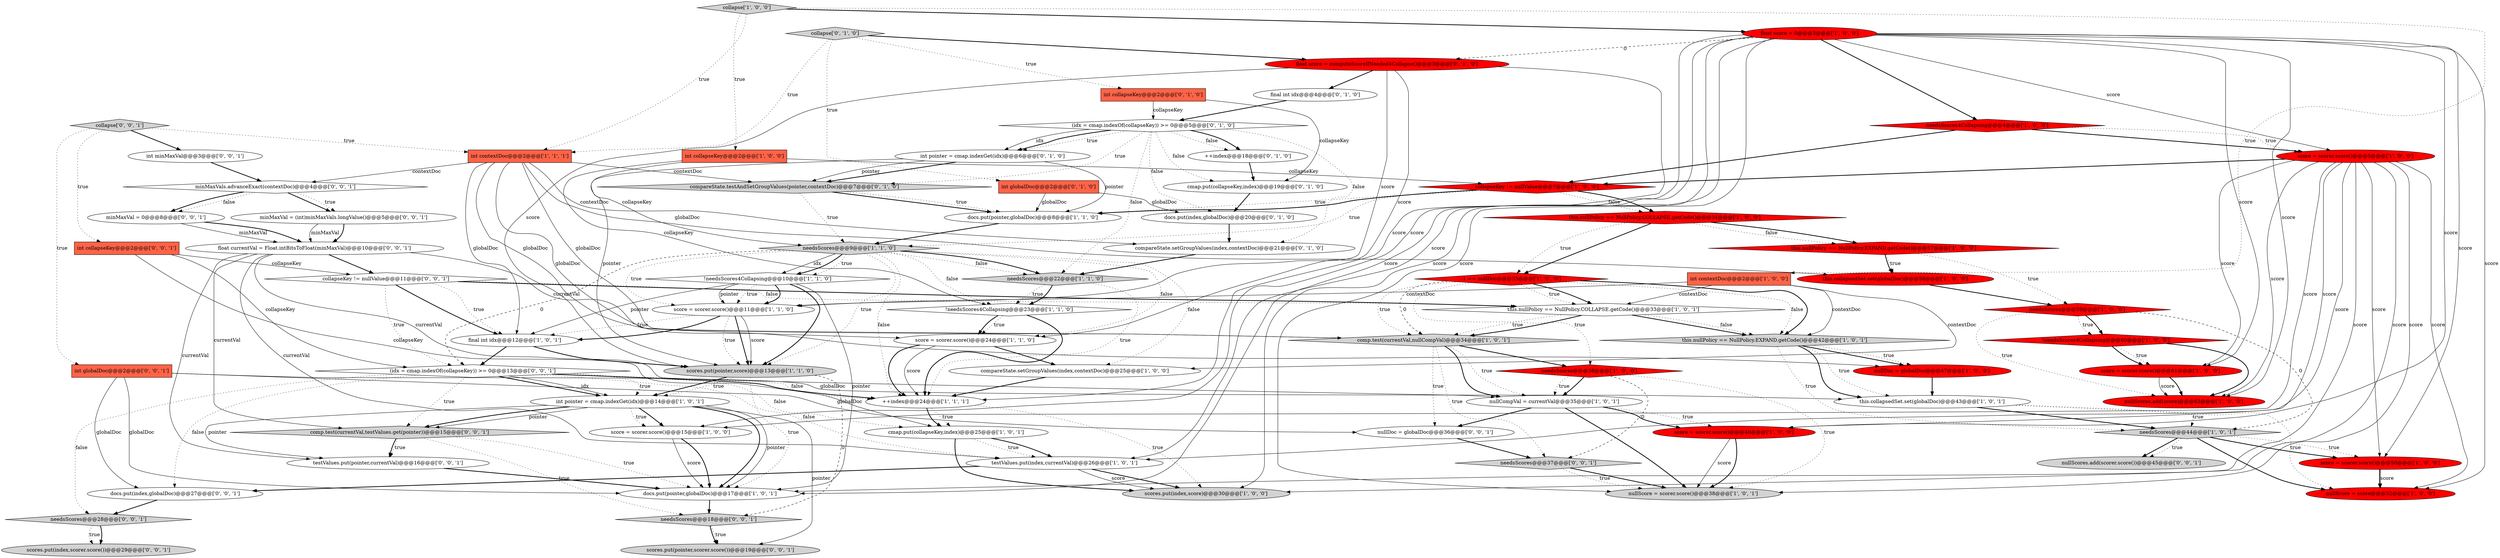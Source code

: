 digraph {
48 [style = filled, label = "int pointer = cmap.indexGet(idx)@@@6@@@['0', '1', '0']", fillcolor = white, shape = ellipse image = "AAA0AAABBB2BBB"];
22 [style = filled, label = "int pointer = cmap.indexGet(idx)@@@14@@@['1', '0', '1']", fillcolor = white, shape = ellipse image = "AAA0AAABBB1BBB"];
12 [style = filled, label = "nullScore = score@@@52@@@['1', '0', '0']", fillcolor = red, shape = ellipse image = "AAA1AAABBB1BBB"];
34 [style = filled, label = "score = scorer.score()@@@11@@@['1', '1', '0']", fillcolor = white, shape = ellipse image = "AAA0AAABBB1BBB"];
73 [style = filled, label = "collapse['0', '0', '1']", fillcolor = lightgray, shape = diamond image = "AAA0AAABBB3BBB"];
47 [style = filled, label = "float score = computeScoreIfNeeded4Collapse()@@@3@@@['0', '1', '0']", fillcolor = red, shape = ellipse image = "AAA1AAABBB2BBB"];
30 [style = filled, label = "int collapseKey@@@2@@@['1', '0', '0']", fillcolor = tomato, shape = box image = "AAA0AAABBB1BBB"];
19 [style = filled, label = "!needsScores4Collapsing@@@60@@@['1', '0', '0']", fillcolor = red, shape = diamond image = "AAA1AAABBB1BBB"];
75 [style = filled, label = "docs.put(index,globalDoc)@@@27@@@['0', '0', '1']", fillcolor = white, shape = ellipse image = "AAA0AAABBB3BBB"];
26 [style = filled, label = "float score = 0@@@3@@@['1', '0', '0']", fillcolor = red, shape = ellipse image = "AAA1AAABBB1BBB"];
45 [style = filled, label = "compareState.testAndSetGroupValues(pointer,contextDoc)@@@7@@@['0', '1', '0']", fillcolor = lightgray, shape = diamond image = "AAA0AAABBB2BBB"];
52 [style = filled, label = "docs.put(index,globalDoc)@@@20@@@['0', '1', '0']", fillcolor = white, shape = ellipse image = "AAA0AAABBB2BBB"];
54 [style = filled, label = "compareState.setGroupValues(index,contextDoc)@@@21@@@['0', '1', '0']", fillcolor = white, shape = ellipse image = "AAA0AAABBB2BBB"];
5 [style = filled, label = "needsScores@@@38@@@['1', '0', '0']", fillcolor = red, shape = diamond image = "AAA1AAABBB1BBB"];
15 [style = filled, label = "!needsScores4Collapsing@@@23@@@['1', '1', '0']", fillcolor = white, shape = diamond image = "AAA0AAABBB1BBB"];
14 [style = filled, label = "score = scorer.score()@@@24@@@['1', '1', '0']", fillcolor = white, shape = ellipse image = "AAA0AAABBB1BBB"];
46 [style = filled, label = "(idx = cmap.indexOf(collapseKey)) >= 0@@@5@@@['0', '1', '0']", fillcolor = white, shape = diamond image = "AAA0AAABBB2BBB"];
74 [style = filled, label = "collapseKey != nullValue@@@11@@@['0', '0', '1']", fillcolor = white, shape = diamond image = "AAA0AAABBB3BBB"];
11 [style = filled, label = "scores.put(pointer,score)@@@13@@@['1', '1', '0']", fillcolor = lightgray, shape = ellipse image = "AAA0AAABBB1BBB"];
63 [style = filled, label = "needsScores@@@18@@@['0', '0', '1']", fillcolor = lightgray, shape = diamond image = "AAA0AAABBB3BBB"];
40 [style = filled, label = "score = scorer.score()@@@15@@@['1', '0', '0']", fillcolor = white, shape = ellipse image = "AAA0AAABBB1BBB"];
59 [style = filled, label = "nullScores.add(scorer.score())@@@45@@@['0', '0', '1']", fillcolor = lightgray, shape = ellipse image = "AAA0AAABBB3BBB"];
25 [style = filled, label = "nullScore = scorer.score()@@@38@@@['1', '0', '1']", fillcolor = lightgray, shape = ellipse image = "AAA0AAABBB1BBB"];
29 [style = filled, label = "testValues.put(index,currentVal)@@@26@@@['1', '0', '1']", fillcolor = white, shape = ellipse image = "AAA0AAABBB1BBB"];
37 [style = filled, label = "docs.put(pointer,globalDoc)@@@17@@@['1', '0', '1']", fillcolor = white, shape = ellipse image = "AAA0AAABBB1BBB"];
53 [style = filled, label = "int collapseKey@@@2@@@['0', '1', '0']", fillcolor = tomato, shape = box image = "AAA0AAABBB2BBB"];
17 [style = filled, label = "score = scorer.score()@@@50@@@['1', '0', '0']", fillcolor = red, shape = ellipse image = "AAA1AAABBB1BBB"];
50 [style = filled, label = "final int idx@@@4@@@['0', '1', '0']", fillcolor = white, shape = ellipse image = "AAA0AAABBB2BBB"];
9 [style = filled, label = "score = scorer.score()@@@40@@@['1', '0', '0']", fillcolor = red, shape = ellipse image = "AAA1AAABBB1BBB"];
16 [style = filled, label = "cmap.put(collapseKey,index)@@@25@@@['1', '0', '1']", fillcolor = white, shape = ellipse image = "AAA0AAABBB1BBB"];
20 [style = filled, label = "collapseKey != nullValue@@@7@@@['1', '0', '0']", fillcolor = red, shape = diamond image = "AAA1AAABBB1BBB"];
43 [style = filled, label = "scores.put(index,score)@@@30@@@['1', '0', '0']", fillcolor = lightgray, shape = ellipse image = "AAA0AAABBB1BBB"];
35 [style = filled, label = "docs.put(pointer,globalDoc)@@@8@@@['1', '1', '0']", fillcolor = white, shape = ellipse image = "AAA0AAABBB1BBB"];
49 [style = filled, label = "++index@@@18@@@['0', '1', '0']", fillcolor = white, shape = ellipse image = "AAA0AAABBB2BBB"];
68 [style = filled, label = "minMaxVal = (int)minMaxVals.longValue()@@@5@@@['0', '0', '1']", fillcolor = white, shape = ellipse image = "AAA0AAABBB3BBB"];
31 [style = filled, label = "needsScores@@@9@@@['1', '1', '0']", fillcolor = lightgray, shape = diamond image = "AAA0AAABBB1BBB"];
6 [style = filled, label = "needsScores@@@22@@@['1', '1', '0']", fillcolor = lightgray, shape = diamond image = "AAA0AAABBB1BBB"];
36 [style = filled, label = "nullScores.add(score)@@@63@@@['1', '0', '0']", fillcolor = red, shape = ellipse image = "AAA1AAABBB1BBB"];
7 [style = filled, label = "score = scorer.score()@@@5@@@['1', '0', '0']", fillcolor = red, shape = ellipse image = "AAA1AAABBB1BBB"];
61 [style = filled, label = "testValues.put(pointer,currentVal)@@@16@@@['0', '0', '1']", fillcolor = white, shape = ellipse image = "AAA0AAABBB3BBB"];
66 [style = filled, label = "int collapseKey@@@2@@@['0', '0', '1']", fillcolor = tomato, shape = box image = "AAA0AAABBB3BBB"];
67 [style = filled, label = "needsScores@@@37@@@['0', '0', '1']", fillcolor = lightgray, shape = diamond image = "AAA0AAABBB3BBB"];
70 [style = filled, label = "minMaxVal = 0@@@8@@@['0', '0', '1']", fillcolor = white, shape = ellipse image = "AAA0AAABBB3BBB"];
24 [style = filled, label = "compareState.setGroupValues(index,contextDoc)@@@25@@@['1', '0', '0']", fillcolor = white, shape = ellipse image = "AAA0AAABBB1BBB"];
2 [style = filled, label = "this.collapsedSet.set(globalDoc)@@@58@@@['1', '0', '0']", fillcolor = red, shape = ellipse image = "AAA1AAABBB1BBB"];
51 [style = filled, label = "collapse['0', '1', '0']", fillcolor = lightgray, shape = diamond image = "AAA0AAABBB2BBB"];
38 [style = filled, label = "this.nullPolicy == NullPolicy.COLLAPSE.getCode()@@@33@@@['1', '0', '1']", fillcolor = white, shape = diamond image = "AAA0AAABBB1BBB"];
57 [style = filled, label = "nullDoc = globalDoc@@@36@@@['0', '0', '1']", fillcolor = white, shape = ellipse image = "AAA0AAABBB3BBB"];
8 [style = filled, label = "++index@@@24@@@['1', '1', '1']", fillcolor = white, shape = ellipse image = "AAA0AAABBB1BBB"];
33 [style = filled, label = "collapse['1', '0', '0']", fillcolor = lightgray, shape = diamond image = "AAA0AAABBB1BBB"];
69 [style = filled, label = "needsScores@@@28@@@['0', '0', '1']", fillcolor = lightgray, shape = diamond image = "AAA0AAABBB3BBB"];
13 [style = filled, label = "this.collapsedSet.set(globalDoc)@@@43@@@['1', '0', '1']", fillcolor = white, shape = ellipse image = "AAA0AAABBB1BBB"];
4 [style = filled, label = "score = scorer.score()@@@61@@@['1', '0', '0']", fillcolor = red, shape = ellipse image = "AAA1AAABBB1BBB"];
41 [style = filled, label = "comp.test(currentVal,nullCompVal)@@@34@@@['1', '0', '1']", fillcolor = lightgray, shape = diamond image = "AAA0AAABBB1BBB"];
60 [style = filled, label = "int minMaxVal@@@3@@@['0', '0', '1']", fillcolor = white, shape = ellipse image = "AAA0AAABBB3BBB"];
18 [style = filled, label = "int contextDoc@@@2@@@['1', '0', '0']", fillcolor = tomato, shape = box image = "AAA0AAABBB1BBB"];
27 [style = filled, label = "-1 == nullDoc@@@35@@@['1', '0', '0']", fillcolor = red, shape = diamond image = "AAA1AAABBB1BBB"];
28 [style = filled, label = "nullDoc = globalDoc@@@47@@@['1', '0', '0']", fillcolor = red, shape = ellipse image = "AAA1AAABBB1BBB"];
76 [style = filled, label = "scores.put(pointer,scorer.score())@@@19@@@['0', '0', '1']", fillcolor = lightgray, shape = ellipse image = "AAA0AAABBB3BBB"];
72 [style = filled, label = "comp.test(currentVal,testValues.get(pointer))@@@15@@@['0', '0', '1']", fillcolor = lightgray, shape = diamond image = "AAA0AAABBB3BBB"];
23 [style = filled, label = "!needsScores4Collapsing@@@10@@@['1', '1', '0']", fillcolor = white, shape = diamond image = "AAA0AAABBB1BBB"];
55 [style = filled, label = "int globalDoc@@@2@@@['0', '1', '0']", fillcolor = tomato, shape = box image = "AAA0AAABBB2BBB"];
0 [style = filled, label = "needsScores4Collapsing@@@4@@@['1', '0', '0']", fillcolor = red, shape = diamond image = "AAA1AAABBB1BBB"];
32 [style = filled, label = "final int idx@@@12@@@['1', '0', '1']", fillcolor = white, shape = ellipse image = "AAA0AAABBB1BBB"];
62 [style = filled, label = "float currentVal = Float.intBitsToFloat(minMaxVal)@@@10@@@['0', '0', '1']", fillcolor = white, shape = ellipse image = "AAA0AAABBB3BBB"];
3 [style = filled, label = "nullCompVal = currentVal@@@35@@@['1', '0', '1']", fillcolor = white, shape = ellipse image = "AAA0AAABBB1BBB"];
65 [style = filled, label = "minMaxVals.advanceExact(contextDoc)@@@4@@@['0', '0', '1']", fillcolor = white, shape = diamond image = "AAA0AAABBB3BBB"];
58 [style = filled, label = "int globalDoc@@@2@@@['0', '0', '1']", fillcolor = tomato, shape = box image = "AAA0AAABBB3BBB"];
39 [style = filled, label = "this.nullPolicy == NullPolicy.EXPAND.getCode()@@@42@@@['1', '0', '1']", fillcolor = lightgray, shape = diamond image = "AAA0AAABBB1BBB"];
42 [style = filled, label = "needsScores@@@59@@@['1', '0', '0']", fillcolor = red, shape = diamond image = "AAA1AAABBB1BBB"];
71 [style = filled, label = "(idx = cmap.indexOf(collapseKey)) >= 0@@@13@@@['0', '0', '1']", fillcolor = white, shape = diamond image = "AAA0AAABBB3BBB"];
64 [style = filled, label = "scores.put(index,scorer.score())@@@29@@@['0', '0', '1']", fillcolor = lightgray, shape = ellipse image = "AAA0AAABBB3BBB"];
44 [style = filled, label = "int contextDoc@@@2@@@['1', '1', '1']", fillcolor = tomato, shape = box image = "AAA0AAABBB1BBB"];
1 [style = filled, label = "this.nullPolicy == NullPolicy.COLLAPSE.getCode()@@@34@@@['1', '0', '0']", fillcolor = red, shape = diamond image = "AAA1AAABBB1BBB"];
56 [style = filled, label = "cmap.put(collapseKey,index)@@@19@@@['0', '1', '0']", fillcolor = white, shape = ellipse image = "AAA0AAABBB2BBB"];
10 [style = filled, label = "needsScores@@@44@@@['1', '0', '1']", fillcolor = lightgray, shape = diamond image = "AAA0AAABBB1BBB"];
21 [style = filled, label = "this.nullPolicy == NullPolicy.EXPAND.getCode()@@@57@@@['1', '0', '0']", fillcolor = red, shape = diamond image = "AAA1AAABBB1BBB"];
7->37 [style = solid, label="score"];
5->3 [style = bold, label=""];
26->43 [style = solid, label="score"];
14->24 [style = bold, label=""];
8->16 [style = bold, label=""];
20->1 [style = dotted, label="false"];
27->38 [style = bold, label=""];
62->61 [style = solid, label="currentVal"];
56->52 [style = bold, label=""];
61->37 [style = bold, label=""];
67->25 [style = bold, label=""];
22->37 [style = bold, label=""];
38->41 [style = dotted, label="true"];
7->43 [style = solid, label="score"];
40->37 [style = solid, label="score"];
1->27 [style = bold, label=""];
8->16 [style = dotted, label="true"];
71->8 [style = dotted, label="false"];
44->45 [style = solid, label="contextDoc"];
10->17 [style = bold, label=""];
19->36 [style = bold, label=""];
38->41 [style = bold, label=""];
31->24 [style = dotted, label="false"];
46->48 [style = solid, label="idx"];
13->10 [style = dotted, label="true"];
46->48 [style = bold, label=""];
38->39 [style = bold, label=""];
47->14 [style = solid, label="score"];
23->32 [style = solid, label="pointer"];
18->34 [style = solid, label="contextDoc"];
48->35 [style = solid, label="pointer"];
23->37 [style = solid, label="pointer"];
26->37 [style = solid, label="score"];
30->20 [style = solid, label="collapseKey"];
21->2 [style = bold, label=""];
42->19 [style = dotted, label="true"];
57->67 [style = bold, label=""];
31->6 [style = bold, label=""];
10->12 [style = bold, label=""];
1->21 [style = bold, label=""];
20->31 [style = dotted, label="true"];
74->38 [style = dotted, label="false"];
65->68 [style = bold, label=""];
51->47 [style = bold, label=""];
46->48 [style = dotted, label="true"];
38->39 [style = dotted, label="false"];
74->71 [style = dotted, label="true"];
31->34 [style = dotted, label="true"];
44->32 [style = solid, label="globalDoc"];
16->43 [style = bold, label=""];
29->43 [style = bold, label=""];
51->55 [style = dotted, label="true"];
26->36 [style = solid, label="score"];
49->56 [style = bold, label=""];
54->6 [style = bold, label=""];
34->32 [style = bold, label=""];
60->65 [style = bold, label=""];
26->12 [style = solid, label="score"];
47->11 [style = solid, label="score"];
4->36 [style = bold, label=""];
46->52 [style = dotted, label="false"];
51->53 [style = dotted, label="true"];
30->15 [style = solid, label="collapseKey"];
26->4 [style = solid, label="score"];
32->11 [style = bold, label=""];
45->35 [style = bold, label=""];
73->60 [style = bold, label=""];
1->27 [style = dotted, label="true"];
40->37 [style = bold, label=""];
42->19 [style = bold, label=""];
0->7 [style = dotted, label="true"];
6->15 [style = dotted, label="true"];
63->76 [style = dotted, label="true"];
44->2 [style = solid, label="globalDoc"];
35->31 [style = bold, label=""];
21->42 [style = dotted, label="true"];
71->29 [style = dotted, label="false"];
41->67 [style = dotted, label="true"];
29->43 [style = solid, label="score"];
17->12 [style = solid, label="score"];
31->8 [style = dotted, label="false"];
11->37 [style = dotted, label="true"];
62->41 [style = solid, label="currentVal"];
58->57 [style = solid, label="globalDoc"];
71->72 [style = dotted, label="true"];
73->66 [style = dotted, label="true"];
34->11 [style = solid, label="score"];
10->59 [style = bold, label=""];
46->56 [style = dotted, label="false"];
16->29 [style = bold, label=""];
7->9 [style = solid, label="score"];
33->44 [style = dotted, label="true"];
67->25 [style = dotted, label="true"];
42->36 [style = dotted, label="true"];
26->47 [style = dashed, label="0"];
69->64 [style = bold, label=""];
27->41 [style = dotted, label="true"];
46->6 [style = dotted, label="false"];
75->69 [style = bold, label=""];
42->10 [style = dashed, label="0"];
5->3 [style = dotted, label="true"];
31->11 [style = dotted, label="true"];
15->14 [style = dotted, label="true"];
47->34 [style = solid, label="score"];
47->8 [style = solid, label="score"];
5->67 [style = dashed, label="0"];
55->52 [style = solid, label="globalDoc"];
0->7 [style = bold, label=""];
22->72 [style = solid, label="pointer"];
74->32 [style = dotted, label="true"];
44->65 [style = solid, label="contextDoc"];
26->0 [style = bold, label=""];
8->43 [style = dotted, label="true"];
70->62 [style = solid, label="minMaxVal"];
22->76 [style = solid, label="pointer"];
44->54 [style = solid, label="contextDoc"];
7->12 [style = solid, label="score"];
72->61 [style = bold, label=""];
5->25 [style = dotted, label="true"];
19->4 [style = dotted, label="true"];
31->23 [style = dotted, label="true"];
1->21 [style = dotted, label="false"];
71->22 [style = dotted, label="true"];
72->37 [style = dotted, label="true"];
37->63 [style = bold, label=""];
33->18 [style = dotted, label="true"];
46->45 [style = dotted, label="true"];
41->57 [style = dotted, label="true"];
62->72 [style = solid, label="currentVal"];
74->38 [style = bold, label=""];
0->20 [style = bold, label=""];
39->10 [style = dotted, label="true"];
14->8 [style = bold, label=""];
71->16 [style = dotted, label="false"];
24->8 [style = bold, label=""];
7->29 [style = solid, label="score"];
72->61 [style = dotted, label="true"];
52->54 [style = bold, label=""];
31->6 [style = dotted, label="false"];
45->31 [style = dotted, label="true"];
26->40 [style = solid, label="score"];
13->10 [style = bold, label=""];
20->35 [style = dotted, label="true"];
22->61 [style = solid, label="pointer"];
15->14 [style = bold, label=""];
27->41 [style = dashed, label="0"];
53->46 [style = solid, label="collapseKey"];
32->71 [style = bold, label=""];
39->13 [style = bold, label=""];
31->23 [style = solid, label="idx"];
58->37 [style = solid, label="globalDoc"];
34->11 [style = dotted, label="true"];
26->29 [style = solid, label="score"];
27->38 [style = dotted, label="true"];
21->2 [style = dotted, label="true"];
53->56 [style = solid, label="collapseKey"];
65->70 [style = dotted, label="false"];
58->13 [style = solid, label="globalDoc"];
62->3 [style = solid, label="currentVal"];
7->20 [style = bold, label=""];
20->1 [style = bold, label=""];
3->9 [style = dotted, label="true"];
27->39 [style = dotted, label="false"];
47->50 [style = bold, label=""];
23->34 [style = solid, label="pointer"];
6->15 [style = bold, label=""];
33->26 [style = bold, label=""];
65->68 [style = dotted, label="true"];
14->8 [style = solid, label="score"];
10->17 [style = dotted, label="true"];
3->9 [style = bold, label=""];
69->64 [style = dotted, label="true"];
18->39 [style = solid, label="contextDoc"];
27->39 [style = bold, label=""];
22->37 [style = solid, label="pointer"];
17->12 [style = bold, label=""];
6->8 [style = dotted, label="true"];
44->28 [style = solid, label="globalDoc"];
55->35 [style = solid, label="globalDoc"];
66->74 [style = solid, label="collapseKey"];
58->75 [style = solid, label="globalDoc"];
11->22 [style = bold, label=""];
22->72 [style = bold, label=""];
31->15 [style = dotted, label="false"];
39->13 [style = dotted, label="true"];
73->58 [style = dotted, label="true"];
4->36 [style = solid, label="score"];
30->31 [style = solid, label="collapseKey"];
73->44 [style = dotted, label="true"];
23->11 [style = bold, label=""];
44->14 [style = solid, label="globalDoc"];
71->8 [style = bold, label=""];
16->29 [style = dotted, label="true"];
15->8 [style = bold, label=""];
26->9 [style = solid, label="score"];
18->24 [style = solid, label="contextDoc"];
22->40 [style = bold, label=""];
34->32 [style = dotted, label="true"];
9->25 [style = solid, label="score"];
7->40 [style = solid, label="score"];
71->22 [style = bold, label=""];
27->5 [style = dotted, label="true"];
31->23 [style = bold, label=""];
29->75 [style = bold, label=""];
31->14 [style = dotted, label="false"];
71->69 [style = dotted, label="false"];
65->70 [style = bold, label=""];
44->41 [style = solid, label="globalDoc"];
13->12 [style = dotted, label="true"];
3->25 [style = bold, label=""];
50->46 [style = bold, label=""];
7->25 [style = solid, label="score"];
68->62 [style = bold, label=""];
31->71 [style = dashed, label="0"];
46->49 [style = bold, label=""];
41->3 [style = bold, label=""];
74->32 [style = bold, label=""];
70->62 [style = bold, label=""];
10->59 [style = dotted, label="true"];
28->13 [style = bold, label=""];
26->7 [style = solid, label="score"];
22->40 [style = dotted, label="true"];
7->36 [style = solid, label="score"];
72->63 [style = dotted, label="true"];
11->22 [style = dotted, label="true"];
33->30 [style = dotted, label="true"];
18->38 [style = solid, label="contextDoc"];
39->28 [style = bold, label=""];
34->11 [style = bold, label=""];
11->63 [style = dashed, label="0"];
62->29 [style = solid, label="currentVal"];
46->54 [style = dotted, label="false"];
71->22 [style = solid, label="idx"];
48->11 [style = solid, label="pointer"];
68->62 [style = solid, label="minMaxVal"];
48->45 [style = bold, label=""];
9->25 [style = bold, label=""];
7->4 [style = solid, label="score"];
66->71 [style = solid, label="collapseKey"];
63->76 [style = bold, label=""];
45->35 [style = dotted, label="true"];
7->17 [style = solid, label="score"];
62->74 [style = bold, label=""];
23->34 [style = bold, label=""];
26->17 [style = solid, label="score"];
71->75 [style = dotted, label="false"];
41->3 [style = dotted, label="true"];
39->28 [style = dotted, label="true"];
19->4 [style = bold, label=""];
20->35 [style = bold, label=""];
3->57 [style = bold, label=""];
51->44 [style = dotted, label="true"];
46->49 [style = dotted, label="false"];
23->34 [style = dotted, label="true"];
66->16 [style = solid, label="collapseKey"];
2->42 [style = bold, label=""];
48->45 [style = solid, label="pointer"];
26->25 [style = solid, label="score"];
41->5 [style = bold, label=""];
}
